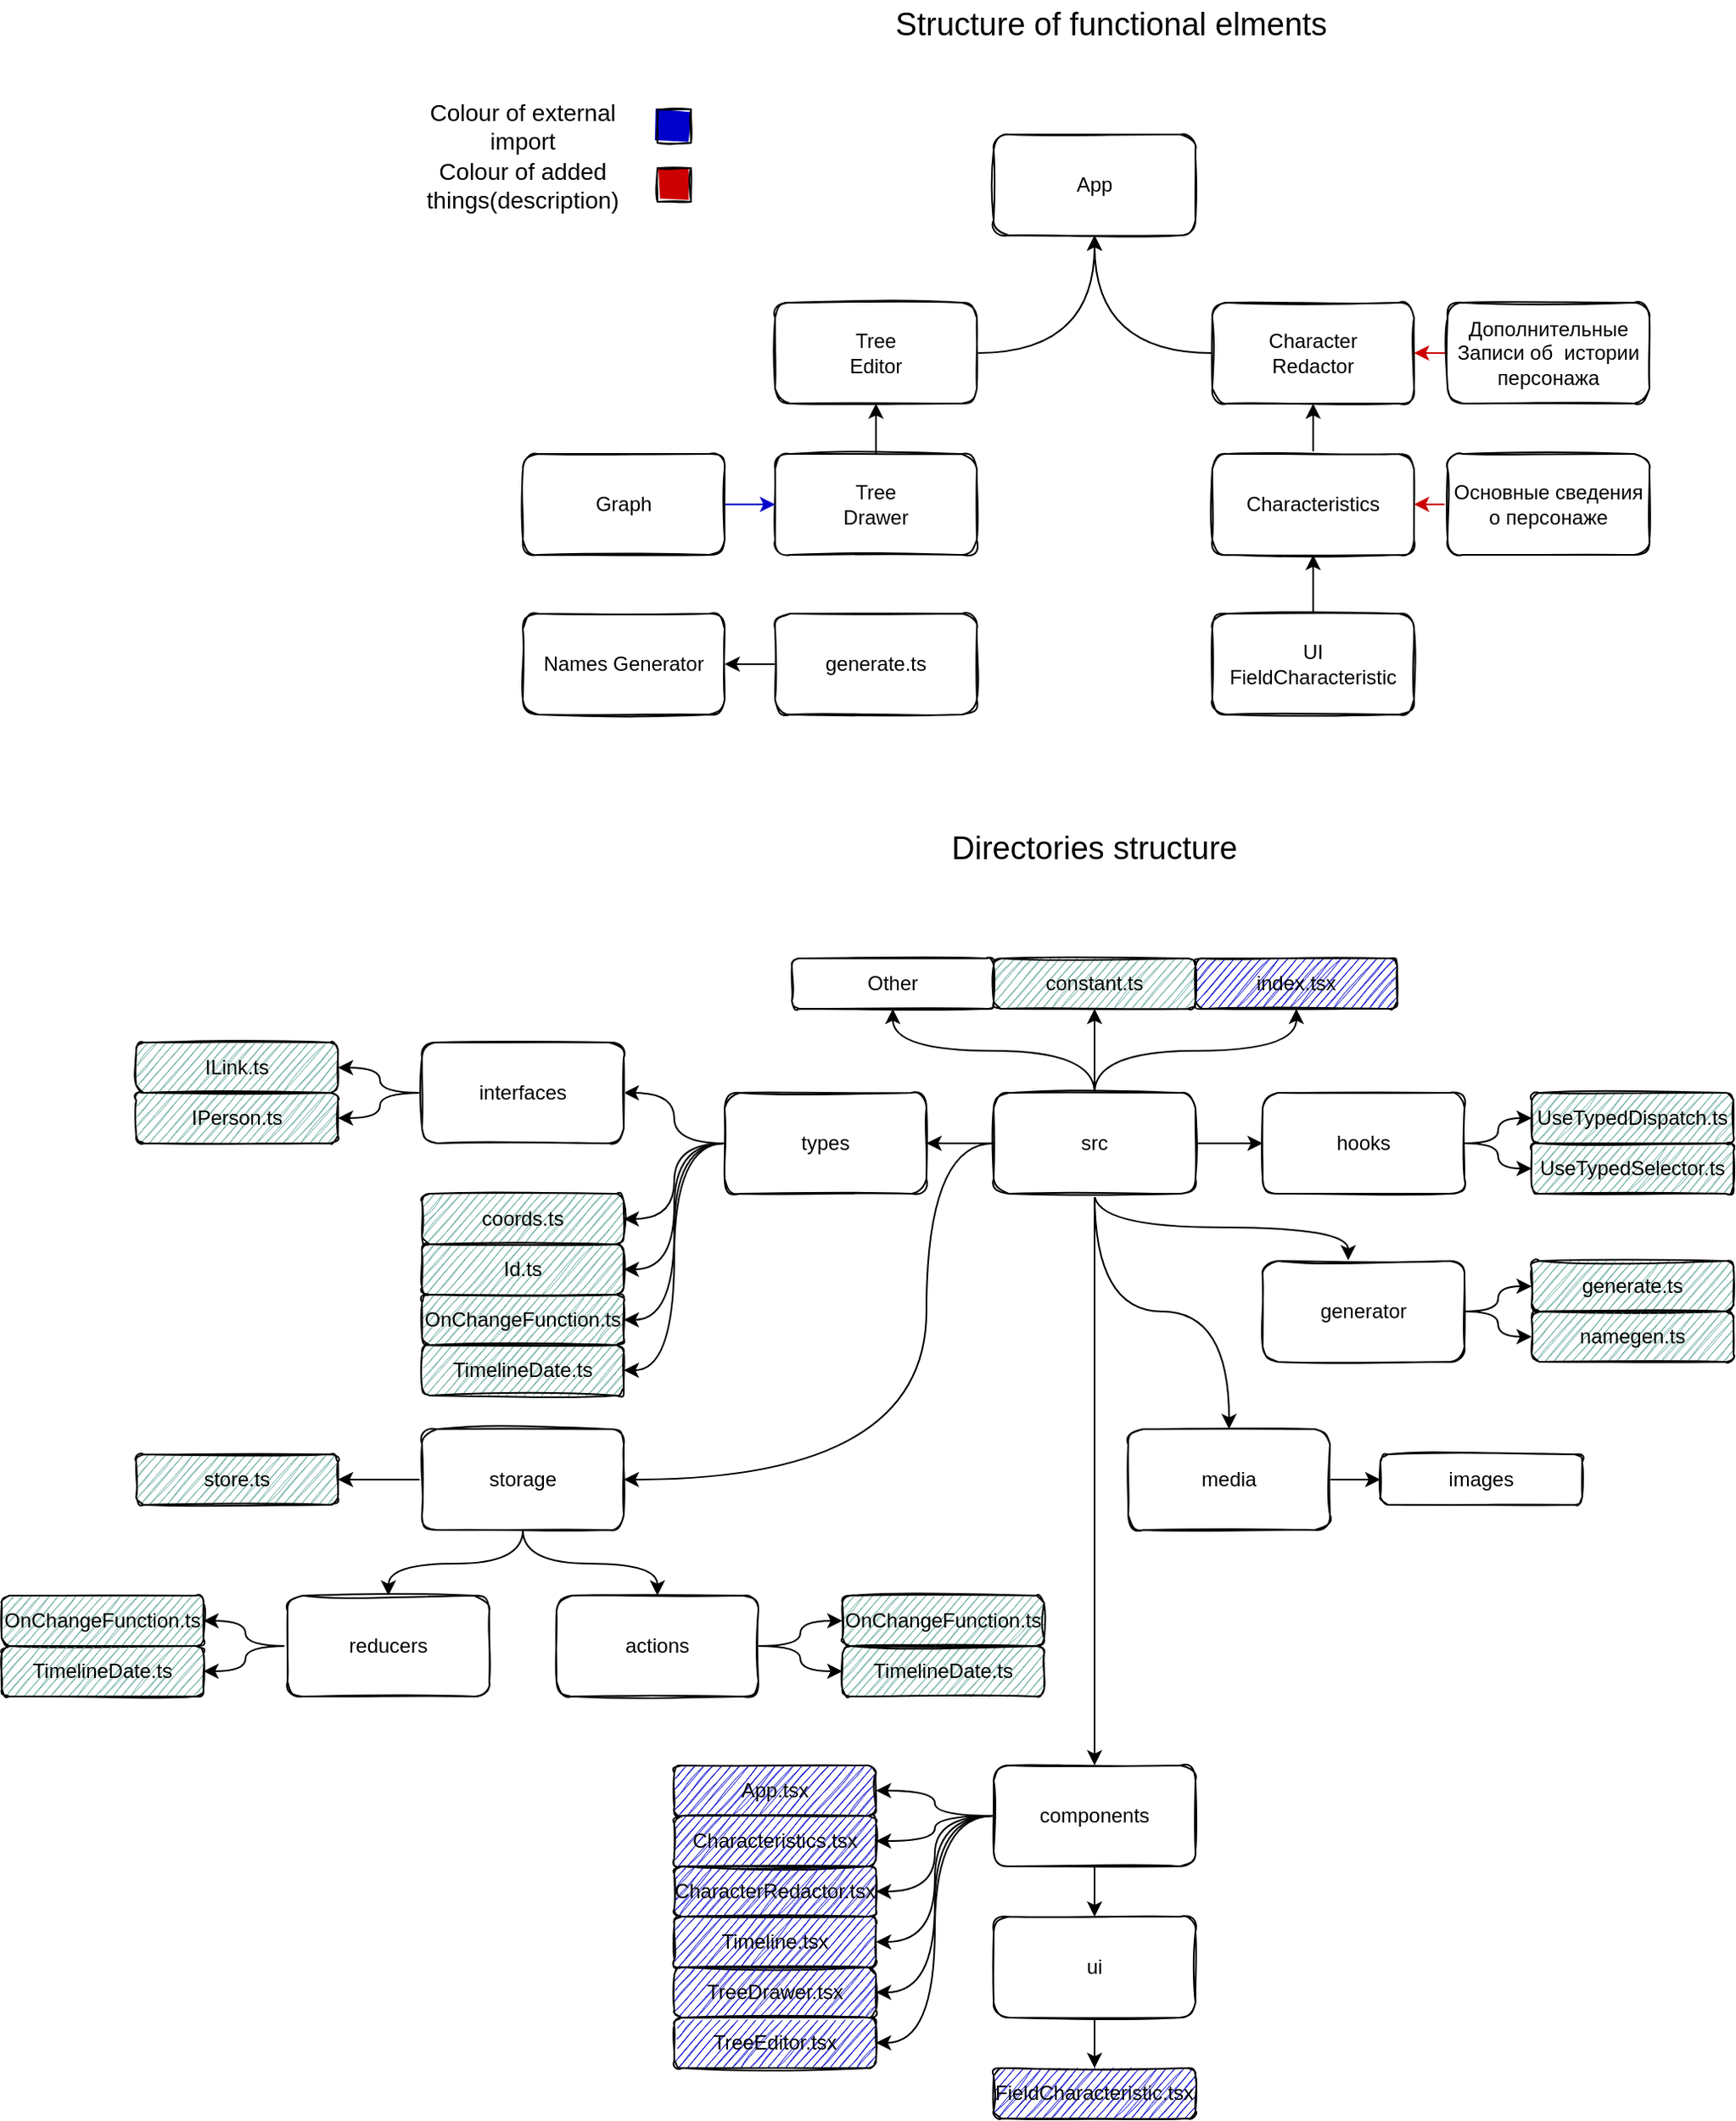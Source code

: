 <mxfile version="16.2.1" type="github"><diagram id="7ObSSsmgJf0qnoLHHlOb" name="Page-1"><mxGraphModel dx="1758" dy="547" grid="1" gridSize="10" guides="1" tooltips="1" connect="1" arrows="1" fold="1" page="1" pageScale="1" pageWidth="827" pageHeight="1169" math="0" shadow="0"><root><mxCell id="0"/><mxCell id="1" parent="0"/><mxCell id="rPJPvTeNpvQlyxd1SsPk-1" value="&lt;div&gt;App&lt;/div&gt;" style="rounded=1;whiteSpace=wrap;html=1;shadow=0;sketch=1;glass=0;" vertex="1" parent="1"><mxGeometry x="340" y="300" width="120" height="60" as="geometry"/></mxCell><mxCell id="rPJPvTeNpvQlyxd1SsPk-5" style="edgeStyle=orthogonalEdgeStyle;orthogonalLoop=1;jettySize=auto;html=1;fontFamily=Helvetica;fontSize=12;fontColor=default;curved=1;" edge="1" parent="1" source="rPJPvTeNpvQlyxd1SsPk-2" target="rPJPvTeNpvQlyxd1SsPk-1"><mxGeometry relative="1" as="geometry"/></mxCell><mxCell id="rPJPvTeNpvQlyxd1SsPk-2" value="&lt;div&gt;Tree&lt;/div&gt;&lt;div&gt;Editor&lt;/div&gt;" style="rounded=1;whiteSpace=wrap;html=1;shadow=0;sketch=1;glass=0;" vertex="1" parent="1"><mxGeometry x="210" y="400" width="120" height="60" as="geometry"/></mxCell><mxCell id="rPJPvTeNpvQlyxd1SsPk-6" style="edgeStyle=orthogonalEdgeStyle;orthogonalLoop=1;jettySize=auto;html=1;fontFamily=Helvetica;fontSize=12;fontColor=default;curved=1;" edge="1" parent="1" source="rPJPvTeNpvQlyxd1SsPk-3" target="rPJPvTeNpvQlyxd1SsPk-1"><mxGeometry relative="1" as="geometry"/></mxCell><mxCell id="rPJPvTeNpvQlyxd1SsPk-3" value="&lt;div&gt;Character&lt;/div&gt;&lt;div&gt;Redactor&lt;/div&gt;" style="rounded=1;whiteSpace=wrap;html=1;shadow=0;sketch=1;glass=0;" vertex="1" parent="1"><mxGeometry x="470" y="400" width="120" height="60" as="geometry"/></mxCell><mxCell id="rPJPvTeNpvQlyxd1SsPk-10" style="edgeStyle=orthogonalEdgeStyle;curved=1;orthogonalLoop=1;jettySize=auto;html=1;entryX=0.5;entryY=1;entryDx=0;entryDy=0;fontFamily=Helvetica;fontSize=12;fontColor=default;" edge="1" parent="1" source="rPJPvTeNpvQlyxd1SsPk-7" target="rPJPvTeNpvQlyxd1SsPk-3"><mxGeometry relative="1" as="geometry"/></mxCell><mxCell id="rPJPvTeNpvQlyxd1SsPk-7" value="Characteristics" style="rounded=1;whiteSpace=wrap;html=1;shadow=0;sketch=1;glass=0;" vertex="1" parent="1"><mxGeometry x="470" y="490" width="120" height="60" as="geometry"/></mxCell><mxCell id="rPJPvTeNpvQlyxd1SsPk-11" style="edgeStyle=orthogonalEdgeStyle;curved=1;orthogonalLoop=1;jettySize=auto;html=1;fontFamily=Helvetica;fontSize=12;fontColor=default;sketch=0;strokeColor=#CC0000;" edge="1" parent="1" source="rPJPvTeNpvQlyxd1SsPk-8" target="rPJPvTeNpvQlyxd1SsPk-3"><mxGeometry relative="1" as="geometry"/></mxCell><mxCell id="rPJPvTeNpvQlyxd1SsPk-8" value="&lt;div&gt;Дополнительные&lt;br&gt;&lt;/div&gt;&lt;div&gt;Записи об&amp;nbsp; истории персонажа&lt;/div&gt;" style="rounded=1;whiteSpace=wrap;html=1;shadow=0;sketch=1;glass=0;" vertex="1" parent="1"><mxGeometry x="610" y="400" width="120" height="60" as="geometry"/></mxCell><mxCell id="rPJPvTeNpvQlyxd1SsPk-12" style="edgeStyle=orthogonalEdgeStyle;curved=1;sketch=0;orthogonalLoop=1;jettySize=auto;html=1;entryX=0.5;entryY=1;entryDx=0;entryDy=0;fontFamily=Helvetica;fontSize=12;fontColor=default;strokeColor=#000000;" edge="1" parent="1" source="rPJPvTeNpvQlyxd1SsPk-9" target="rPJPvTeNpvQlyxd1SsPk-7"><mxGeometry relative="1" as="geometry"/></mxCell><mxCell id="rPJPvTeNpvQlyxd1SsPk-9" value="&lt;div&gt;UI&lt;/div&gt;&lt;div&gt;FieldCharacteristic&lt;br&gt;&lt;/div&gt;" style="rounded=1;whiteSpace=wrap;html=1;shadow=0;sketch=1;glass=0;" vertex="1" parent="1"><mxGeometry x="470" y="585" width="120" height="60" as="geometry"/></mxCell><mxCell id="rPJPvTeNpvQlyxd1SsPk-16" style="edgeStyle=orthogonalEdgeStyle;curved=1;sketch=0;orthogonalLoop=1;jettySize=auto;html=1;fontFamily=Helvetica;fontSize=12;fontColor=default;strokeColor=#CC0000;" edge="1" parent="1" source="rPJPvTeNpvQlyxd1SsPk-15" target="rPJPvTeNpvQlyxd1SsPk-7"><mxGeometry relative="1" as="geometry"/></mxCell><mxCell id="rPJPvTeNpvQlyxd1SsPk-15" value="&lt;div&gt;Основные сведения о персонаже&lt;/div&gt;" style="rounded=1;whiteSpace=wrap;html=1;shadow=0;sketch=1;glass=0;" vertex="1" parent="1"><mxGeometry x="610" y="490" width="120" height="60" as="geometry"/></mxCell><mxCell id="rPJPvTeNpvQlyxd1SsPk-18" style="edgeStyle=orthogonalEdgeStyle;curved=1;sketch=0;orthogonalLoop=1;jettySize=auto;html=1;entryX=0.5;entryY=1;entryDx=0;entryDy=0;fontFamily=Helvetica;fontSize=12;fontColor=default;strokeColor=#000000;" edge="1" parent="1" source="rPJPvTeNpvQlyxd1SsPk-17" target="rPJPvTeNpvQlyxd1SsPk-2"><mxGeometry relative="1" as="geometry"/></mxCell><mxCell id="rPJPvTeNpvQlyxd1SsPk-17" value="&lt;div&gt;Tree&lt;/div&gt;&lt;div&gt;Drawer&lt;/div&gt;" style="rounded=1;whiteSpace=wrap;html=1;shadow=0;sketch=1;glass=0;" vertex="1" parent="1"><mxGeometry x="210" y="490" width="120" height="60" as="geometry"/></mxCell><mxCell id="rPJPvTeNpvQlyxd1SsPk-20" style="edgeStyle=orthogonalEdgeStyle;curved=1;sketch=0;orthogonalLoop=1;jettySize=auto;html=1;fontFamily=Helvetica;fontSize=12;fontColor=default;strokeColor=#0000CC;" edge="1" parent="1" source="rPJPvTeNpvQlyxd1SsPk-19" target="rPJPvTeNpvQlyxd1SsPk-17"><mxGeometry relative="1" as="geometry"/></mxCell><mxCell id="rPJPvTeNpvQlyxd1SsPk-19" value="Graph" style="rounded=1;whiteSpace=wrap;html=1;shadow=0;sketch=1;glass=0;" vertex="1" parent="1"><mxGeometry x="60" y="490" width="120" height="60" as="geometry"/></mxCell><mxCell id="rPJPvTeNpvQlyxd1SsPk-21" value="&lt;div&gt;Names Generator&lt;/div&gt;" style="rounded=1;whiteSpace=wrap;html=1;shadow=0;sketch=1;glass=0;" vertex="1" parent="1"><mxGeometry x="60" y="585" width="120" height="60" as="geometry"/></mxCell><mxCell id="rPJPvTeNpvQlyxd1SsPk-23" style="edgeStyle=orthogonalEdgeStyle;curved=1;sketch=0;orthogonalLoop=1;jettySize=auto;html=1;entryX=1;entryY=0.5;entryDx=0;entryDy=0;fontFamily=Helvetica;fontSize=12;fontColor=default;strokeColor=#000000;" edge="1" parent="1" source="rPJPvTeNpvQlyxd1SsPk-22" target="rPJPvTeNpvQlyxd1SsPk-21"><mxGeometry relative="1" as="geometry"/></mxCell><mxCell id="rPJPvTeNpvQlyxd1SsPk-22" value="generate.ts" style="rounded=1;whiteSpace=wrap;html=1;shadow=0;sketch=1;glass=0;" vertex="1" parent="1"><mxGeometry x="210" y="585" width="120" height="60" as="geometry"/></mxCell><mxCell id="rPJPvTeNpvQlyxd1SsPk-24" value="Structure of functional elments" style="text;html=1;strokeColor=none;fillColor=none;align=center;verticalAlign=middle;whiteSpace=wrap;rounded=0;shadow=0;glass=0;sketch=1;fontFamily=Helvetica;fontSize=19;fontColor=default;" vertex="1" parent="1"><mxGeometry x="260" y="220" width="300" height="30" as="geometry"/></mxCell><mxCell id="rPJPvTeNpvQlyxd1SsPk-27" value="Colour of external import" style="text;html=1;strokeColor=none;fillColor=none;align=center;verticalAlign=middle;whiteSpace=wrap;rounded=0;shadow=0;glass=0;sketch=1;fontFamily=Helvetica;fontSize=14;fontColor=default;" vertex="1" parent="1"><mxGeometry y="280" width="120" height="30" as="geometry"/></mxCell><mxCell id="rPJPvTeNpvQlyxd1SsPk-28" value="Colour of added things(description)" style="text;html=1;strokeColor=none;fillColor=none;align=center;verticalAlign=middle;whiteSpace=wrap;rounded=0;shadow=0;glass=0;sketch=1;fontFamily=Helvetica;fontSize=14;fontColor=default;" vertex="1" parent="1"><mxGeometry y="315" width="120" height="30" as="geometry"/></mxCell><mxCell id="rPJPvTeNpvQlyxd1SsPk-29" value="" style="rounded=0;whiteSpace=wrap;html=1;shadow=0;glass=0;sketch=1;fontFamily=Helvetica;fontSize=14;fontColor=default;strokeColor=default;fillColor=#0000CC;fillStyle=solid;" vertex="1" parent="1"><mxGeometry x="140" y="285" width="20" height="20" as="geometry"/></mxCell><mxCell id="rPJPvTeNpvQlyxd1SsPk-30" value="" style="rounded=0;whiteSpace=wrap;html=1;shadow=0;glass=0;sketch=1;fontFamily=Helvetica;fontSize=14;fontColor=default;strokeColor=default;fillColor=#CC0000;fillStyle=solid;" vertex="1" parent="1"><mxGeometry x="140" y="320" width="20" height="20" as="geometry"/></mxCell><mxCell id="rPJPvTeNpvQlyxd1SsPk-31" value="Directories structure" style="text;html=1;strokeColor=none;fillColor=none;align=center;verticalAlign=middle;whiteSpace=wrap;rounded=0;shadow=0;glass=0;sketch=1;fillStyle=solid;fontFamily=Helvetica;fontSize=19;fontColor=default;" vertex="1" parent="1"><mxGeometry x="310" y="710" width="180" height="30" as="geometry"/></mxCell><mxCell id="rPJPvTeNpvQlyxd1SsPk-44" style="edgeStyle=orthogonalEdgeStyle;curved=1;sketch=0;orthogonalLoop=1;jettySize=auto;html=1;fontFamily=Helvetica;fontSize=19;fontColor=default;strokeColor=#000000;" edge="1" parent="1" source="rPJPvTeNpvQlyxd1SsPk-32" target="rPJPvTeNpvQlyxd1SsPk-33"><mxGeometry relative="1" as="geometry"/></mxCell><mxCell id="rPJPvTeNpvQlyxd1SsPk-45" style="edgeStyle=orthogonalEdgeStyle;curved=1;sketch=0;orthogonalLoop=1;jettySize=auto;html=1;entryX=0.424;entryY=-0.007;entryDx=0;entryDy=0;entryPerimeter=0;fontFamily=Helvetica;fontSize=19;fontColor=default;strokeColor=#000000;" edge="1" parent="1" source="rPJPvTeNpvQlyxd1SsPk-32" target="rPJPvTeNpvQlyxd1SsPk-34"><mxGeometry relative="1" as="geometry"><Array as="points"><mxPoint x="400" y="950"/><mxPoint x="551" y="950"/></Array></mxGeometry></mxCell><mxCell id="rPJPvTeNpvQlyxd1SsPk-46" style="edgeStyle=orthogonalEdgeStyle;curved=1;sketch=0;orthogonalLoop=1;jettySize=auto;html=1;fontFamily=Helvetica;fontSize=19;fontColor=default;strokeColor=#000000;" edge="1" parent="1" source="rPJPvTeNpvQlyxd1SsPk-32" target="rPJPvTeNpvQlyxd1SsPk-35"><mxGeometry relative="1" as="geometry"/></mxCell><mxCell id="rPJPvTeNpvQlyxd1SsPk-47" style="edgeStyle=orthogonalEdgeStyle;sketch=0;orthogonalLoop=1;jettySize=auto;html=1;fontFamily=Helvetica;fontSize=19;fontColor=default;strokeColor=#000000;curved=1;" edge="1" parent="1" source="rPJPvTeNpvQlyxd1SsPk-32" target="rPJPvTeNpvQlyxd1SsPk-36"><mxGeometry relative="1" as="geometry"/></mxCell><mxCell id="rPJPvTeNpvQlyxd1SsPk-50" style="edgeStyle=orthogonalEdgeStyle;curved=1;sketch=0;orthogonalLoop=1;jettySize=auto;html=1;entryX=0.5;entryY=1;entryDx=0;entryDy=0;fontFamily=Helvetica;fontSize=19;fontColor=default;strokeColor=#000000;" edge="1" parent="1" source="rPJPvTeNpvQlyxd1SsPk-32" target="rPJPvTeNpvQlyxd1SsPk-41"><mxGeometry relative="1" as="geometry"/></mxCell><mxCell id="rPJPvTeNpvQlyxd1SsPk-51" style="edgeStyle=orthogonalEdgeStyle;curved=1;sketch=0;orthogonalLoop=1;jettySize=auto;html=1;fontFamily=Helvetica;fontSize=19;fontColor=default;strokeColor=#000000;" edge="1" parent="1" source="rPJPvTeNpvQlyxd1SsPk-32" target="rPJPvTeNpvQlyxd1SsPk-40"><mxGeometry relative="1" as="geometry"/></mxCell><mxCell id="rPJPvTeNpvQlyxd1SsPk-52" style="edgeStyle=orthogonalEdgeStyle;curved=1;sketch=0;orthogonalLoop=1;jettySize=auto;html=1;fontFamily=Helvetica;fontSize=19;fontColor=default;strokeColor=#000000;" edge="1" parent="1" source="rPJPvTeNpvQlyxd1SsPk-32" target="rPJPvTeNpvQlyxd1SsPk-39"><mxGeometry relative="1" as="geometry"/></mxCell><mxCell id="rPJPvTeNpvQlyxd1SsPk-54" style="edgeStyle=orthogonalEdgeStyle;curved=1;sketch=0;orthogonalLoop=1;jettySize=auto;html=1;fontFamily=Helvetica;fontSize=19;fontColor=default;strokeColor=#000000;" edge="1" parent="1" source="rPJPvTeNpvQlyxd1SsPk-32" target="rPJPvTeNpvQlyxd1SsPk-38"><mxGeometry relative="1" as="geometry"/></mxCell><mxCell id="rPJPvTeNpvQlyxd1SsPk-85" style="edgeStyle=orthogonalEdgeStyle;curved=1;sketch=0;orthogonalLoop=1;jettySize=auto;html=1;fontFamily=Helvetica;fontSize=19;fontColor=default;startArrow=none;startFill=0;endArrow=classic;endFill=1;strokeColor=#000000;" edge="1" parent="1" source="rPJPvTeNpvQlyxd1SsPk-32" target="rPJPvTeNpvQlyxd1SsPk-37"><mxGeometry relative="1" as="geometry"><Array as="points"><mxPoint x="300" y="900"/><mxPoint x="300" y="1100"/></Array></mxGeometry></mxCell><mxCell id="rPJPvTeNpvQlyxd1SsPk-32" value="src" style="rounded=1;whiteSpace=wrap;html=1;shadow=0;sketch=1;glass=0;" vertex="1" parent="1"><mxGeometry x="340" y="870" width="120" height="60" as="geometry"/></mxCell><mxCell id="rPJPvTeNpvQlyxd1SsPk-109" style="edgeStyle=orthogonalEdgeStyle;curved=1;sketch=0;orthogonalLoop=1;jettySize=auto;html=1;entryX=1;entryY=0.5;entryDx=0;entryDy=0;fontFamily=Helvetica;fontSize=19;fontColor=default;startArrow=none;startFill=0;endArrow=classic;endFill=1;strokeColor=#000000;" edge="1" parent="1" source="rPJPvTeNpvQlyxd1SsPk-33" target="rPJPvTeNpvQlyxd1SsPk-102"><mxGeometry relative="1" as="geometry"/></mxCell><mxCell id="rPJPvTeNpvQlyxd1SsPk-110" style="edgeStyle=orthogonalEdgeStyle;curved=1;sketch=0;orthogonalLoop=1;jettySize=auto;html=1;entryX=1;entryY=0.5;entryDx=0;entryDy=0;fontFamily=Helvetica;fontSize=19;fontColor=default;startArrow=none;startFill=0;endArrow=classic;endFill=1;strokeColor=#000000;" edge="1" parent="1" source="rPJPvTeNpvQlyxd1SsPk-33" target="rPJPvTeNpvQlyxd1SsPk-104"><mxGeometry relative="1" as="geometry"/></mxCell><mxCell id="rPJPvTeNpvQlyxd1SsPk-111" style="edgeStyle=orthogonalEdgeStyle;curved=1;sketch=0;orthogonalLoop=1;jettySize=auto;html=1;entryX=1;entryY=0.5;entryDx=0;entryDy=0;fontFamily=Helvetica;fontSize=19;fontColor=default;startArrow=none;startFill=0;endArrow=classic;endFill=1;strokeColor=#000000;" edge="1" parent="1" source="rPJPvTeNpvQlyxd1SsPk-33" target="rPJPvTeNpvQlyxd1SsPk-105"><mxGeometry relative="1" as="geometry"/></mxCell><mxCell id="rPJPvTeNpvQlyxd1SsPk-112" style="edgeStyle=orthogonalEdgeStyle;curved=1;sketch=0;orthogonalLoop=1;jettySize=auto;html=1;entryX=1;entryY=0.5;entryDx=0;entryDy=0;fontFamily=Helvetica;fontSize=19;fontColor=default;startArrow=none;startFill=0;endArrow=classic;endFill=1;strokeColor=#000000;" edge="1" parent="1" source="rPJPvTeNpvQlyxd1SsPk-33" target="rPJPvTeNpvQlyxd1SsPk-106"><mxGeometry relative="1" as="geometry"/></mxCell><mxCell id="rPJPvTeNpvQlyxd1SsPk-113" style="edgeStyle=orthogonalEdgeStyle;curved=1;sketch=0;orthogonalLoop=1;jettySize=auto;html=1;entryX=1;entryY=0.5;entryDx=0;entryDy=0;fontFamily=Helvetica;fontSize=19;fontColor=default;startArrow=none;startFill=0;endArrow=classic;endFill=1;strokeColor=#000000;" edge="1" parent="1" source="rPJPvTeNpvQlyxd1SsPk-33" target="rPJPvTeNpvQlyxd1SsPk-107"><mxGeometry relative="1" as="geometry"/></mxCell><mxCell id="rPJPvTeNpvQlyxd1SsPk-114" style="edgeStyle=orthogonalEdgeStyle;curved=1;sketch=0;orthogonalLoop=1;jettySize=auto;html=1;entryX=1;entryY=0.5;entryDx=0;entryDy=0;fontFamily=Helvetica;fontSize=19;fontColor=default;startArrow=none;startFill=0;endArrow=classic;endFill=1;strokeColor=#000000;" edge="1" parent="1" source="rPJPvTeNpvQlyxd1SsPk-33" target="rPJPvTeNpvQlyxd1SsPk-108"><mxGeometry relative="1" as="geometry"/></mxCell><mxCell id="rPJPvTeNpvQlyxd1SsPk-115" style="edgeStyle=orthogonalEdgeStyle;curved=1;sketch=0;orthogonalLoop=1;jettySize=auto;html=1;fontFamily=Helvetica;fontSize=19;fontColor=default;startArrow=none;startFill=0;endArrow=classic;endFill=1;strokeColor=#000000;" edge="1" parent="1" source="rPJPvTeNpvQlyxd1SsPk-33" target="rPJPvTeNpvQlyxd1SsPk-101"><mxGeometry relative="1" as="geometry"/></mxCell><mxCell id="rPJPvTeNpvQlyxd1SsPk-33" value="components" style="rounded=1;whiteSpace=wrap;html=1;shadow=0;sketch=1;glass=0;" vertex="1" parent="1"><mxGeometry x="340" y="1270" width="120" height="60" as="geometry"/></mxCell><mxCell id="rPJPvTeNpvQlyxd1SsPk-80" style="edgeStyle=orthogonalEdgeStyle;curved=1;sketch=0;orthogonalLoop=1;jettySize=auto;html=1;entryX=0;entryY=0.5;entryDx=0;entryDy=0;fontFamily=Helvetica;fontSize=19;fontColor=default;startArrow=none;startFill=0;endArrow=classic;endFill=1;strokeColor=#000000;" edge="1" parent="1" source="rPJPvTeNpvQlyxd1SsPk-34" target="rPJPvTeNpvQlyxd1SsPk-78"><mxGeometry relative="1" as="geometry"/></mxCell><mxCell id="rPJPvTeNpvQlyxd1SsPk-81" style="edgeStyle=orthogonalEdgeStyle;curved=1;sketch=0;orthogonalLoop=1;jettySize=auto;html=1;entryX=0;entryY=0.5;entryDx=0;entryDy=0;fontFamily=Helvetica;fontSize=19;fontColor=default;startArrow=none;startFill=0;endArrow=classic;endFill=1;strokeColor=#000000;" edge="1" parent="1" source="rPJPvTeNpvQlyxd1SsPk-34" target="rPJPvTeNpvQlyxd1SsPk-79"><mxGeometry relative="1" as="geometry"/></mxCell><mxCell id="rPJPvTeNpvQlyxd1SsPk-34" value="generator" style="rounded=1;whiteSpace=wrap;html=1;shadow=0;sketch=1;glass=0;" vertex="1" parent="1"><mxGeometry x="500" y="970" width="120" height="60" as="geometry"/></mxCell><mxCell id="rPJPvTeNpvQlyxd1SsPk-71" style="edgeStyle=orthogonalEdgeStyle;curved=1;sketch=0;orthogonalLoop=1;jettySize=auto;html=1;entryX=0;entryY=0.5;entryDx=0;entryDy=0;fontFamily=Helvetica;fontSize=19;fontColor=default;strokeColor=#000000;" edge="1" parent="1" source="rPJPvTeNpvQlyxd1SsPk-35" target="rPJPvTeNpvQlyxd1SsPk-69"><mxGeometry relative="1" as="geometry"/></mxCell><mxCell id="rPJPvTeNpvQlyxd1SsPk-72" style="edgeStyle=orthogonalEdgeStyle;curved=1;sketch=0;orthogonalLoop=1;jettySize=auto;html=1;exitX=1;exitY=0.5;exitDx=0;exitDy=0;fontFamily=Helvetica;fontSize=19;fontColor=default;strokeColor=#000000;" edge="1" parent="1" source="rPJPvTeNpvQlyxd1SsPk-35" target="rPJPvTeNpvQlyxd1SsPk-70"><mxGeometry relative="1" as="geometry"/></mxCell><mxCell id="rPJPvTeNpvQlyxd1SsPk-35" value="hooks" style="rounded=1;whiteSpace=wrap;html=1;shadow=0;sketch=1;glass=0;" vertex="1" parent="1"><mxGeometry x="500" y="870" width="120" height="60" as="geometry"/></mxCell><mxCell id="rPJPvTeNpvQlyxd1SsPk-84" style="edgeStyle=orthogonalEdgeStyle;curved=1;sketch=0;orthogonalLoop=1;jettySize=auto;html=1;fontFamily=Helvetica;fontSize=19;fontColor=default;startArrow=none;startFill=0;endArrow=classic;endFill=1;strokeColor=#000000;" edge="1" parent="1" source="rPJPvTeNpvQlyxd1SsPk-36" target="rPJPvTeNpvQlyxd1SsPk-83"><mxGeometry relative="1" as="geometry"/></mxCell><mxCell id="rPJPvTeNpvQlyxd1SsPk-36" value="media" style="rounded=1;whiteSpace=wrap;html=1;shadow=0;sketch=1;glass=0;" vertex="1" parent="1"><mxGeometry x="420" y="1070" width="120" height="60" as="geometry"/></mxCell><mxCell id="rPJPvTeNpvQlyxd1SsPk-56" style="edgeStyle=orthogonalEdgeStyle;curved=1;sketch=0;orthogonalLoop=1;jettySize=auto;html=1;fontFamily=Helvetica;fontSize=19;fontColor=default;strokeColor=#000000;" edge="1" parent="1" source="rPJPvTeNpvQlyxd1SsPk-38" target="rPJPvTeNpvQlyxd1SsPk-55"><mxGeometry relative="1" as="geometry"/></mxCell><mxCell id="rPJPvTeNpvQlyxd1SsPk-61" style="edgeStyle=orthogonalEdgeStyle;curved=1;sketch=0;orthogonalLoop=1;jettySize=auto;html=1;entryX=1;entryY=0.5;entryDx=0;entryDy=0;fontFamily=Helvetica;fontSize=19;fontColor=default;strokeColor=#000000;" edge="1" parent="1" source="rPJPvTeNpvQlyxd1SsPk-38" target="rPJPvTeNpvQlyxd1SsPk-57"><mxGeometry relative="1" as="geometry"/></mxCell><mxCell id="rPJPvTeNpvQlyxd1SsPk-62" style="edgeStyle=orthogonalEdgeStyle;curved=1;sketch=0;orthogonalLoop=1;jettySize=auto;html=1;entryX=1;entryY=0.5;entryDx=0;entryDy=0;fontFamily=Helvetica;fontSize=19;fontColor=default;strokeColor=#000000;" edge="1" parent="1" source="rPJPvTeNpvQlyxd1SsPk-38" target="rPJPvTeNpvQlyxd1SsPk-58"><mxGeometry relative="1" as="geometry"/></mxCell><mxCell id="rPJPvTeNpvQlyxd1SsPk-63" style="edgeStyle=orthogonalEdgeStyle;curved=1;sketch=0;orthogonalLoop=1;jettySize=auto;html=1;entryX=1;entryY=0.5;entryDx=0;entryDy=0;fontFamily=Helvetica;fontSize=19;fontColor=default;strokeColor=#000000;" edge="1" parent="1" source="rPJPvTeNpvQlyxd1SsPk-38" target="rPJPvTeNpvQlyxd1SsPk-59"><mxGeometry relative="1" as="geometry"/></mxCell><mxCell id="rPJPvTeNpvQlyxd1SsPk-64" style="edgeStyle=orthogonalEdgeStyle;curved=1;sketch=0;orthogonalLoop=1;jettySize=auto;html=1;entryX=1;entryY=0.5;entryDx=0;entryDy=0;fontFamily=Helvetica;fontSize=19;fontColor=default;strokeColor=#000000;" edge="1" parent="1" source="rPJPvTeNpvQlyxd1SsPk-38" target="rPJPvTeNpvQlyxd1SsPk-60"><mxGeometry relative="1" as="geometry"/></mxCell><mxCell id="rPJPvTeNpvQlyxd1SsPk-38" value="types" style="rounded=1;whiteSpace=wrap;html=1;shadow=0;sketch=1;glass=0;" vertex="1" parent="1"><mxGeometry x="180" y="870" width="120" height="60" as="geometry"/></mxCell><mxCell id="rPJPvTeNpvQlyxd1SsPk-39" value="constant.ts" style="rounded=1;whiteSpace=wrap;html=1;shadow=0;sketch=1;glass=0;fillColor=#67AB9F;fillStyle=auto;" vertex="1" parent="1"><mxGeometry x="340" y="790" width="120" height="30" as="geometry"/></mxCell><mxCell id="rPJPvTeNpvQlyxd1SsPk-40" value="index.tsx" style="rounded=1;whiteSpace=wrap;html=1;shadow=0;sketch=1;glass=0;fillColor=#0000CC;" vertex="1" parent="1"><mxGeometry x="460" y="790" width="120" height="30" as="geometry"/></mxCell><mxCell id="rPJPvTeNpvQlyxd1SsPk-41" value="Other" style="rounded=1;whiteSpace=wrap;html=1;shadow=0;sketch=1;glass=0;" vertex="1" parent="1"><mxGeometry x="220" y="790" width="120" height="30" as="geometry"/></mxCell><mxCell id="rPJPvTeNpvQlyxd1SsPk-89" style="edgeStyle=orthogonalEdgeStyle;curved=1;sketch=0;orthogonalLoop=1;jettySize=auto;html=1;fontFamily=Helvetica;fontSize=19;fontColor=default;startArrow=none;startFill=0;endArrow=classic;endFill=1;strokeColor=#000000;" edge="1" parent="1" source="rPJPvTeNpvQlyxd1SsPk-37" target="rPJPvTeNpvQlyxd1SsPk-88"><mxGeometry relative="1" as="geometry"/></mxCell><mxCell id="rPJPvTeNpvQlyxd1SsPk-91" style="edgeStyle=orthogonalEdgeStyle;curved=1;sketch=0;orthogonalLoop=1;jettySize=auto;html=1;entryX=0.5;entryY=0;entryDx=0;entryDy=0;fontFamily=Helvetica;fontSize=19;fontColor=default;startArrow=none;startFill=0;endArrow=classic;endFill=1;strokeColor=#000000;" edge="1" parent="1" source="rPJPvTeNpvQlyxd1SsPk-37" target="rPJPvTeNpvQlyxd1SsPk-86"><mxGeometry relative="1" as="geometry"/></mxCell><mxCell id="rPJPvTeNpvQlyxd1SsPk-100" style="edgeStyle=orthogonalEdgeStyle;curved=1;sketch=0;orthogonalLoop=1;jettySize=auto;html=1;fontFamily=Helvetica;fontSize=19;fontColor=default;startArrow=none;startFill=0;endArrow=classic;endFill=1;strokeColor=#000000;" edge="1" parent="1" source="rPJPvTeNpvQlyxd1SsPk-37" target="rPJPvTeNpvQlyxd1SsPk-87"><mxGeometry relative="1" as="geometry"/></mxCell><mxCell id="rPJPvTeNpvQlyxd1SsPk-37" value="storage" style="rounded=1;whiteSpace=wrap;html=1;shadow=0;sketch=1;glass=0;" vertex="1" parent="1"><mxGeometry y="1070" width="120" height="60" as="geometry"/></mxCell><mxCell id="rPJPvTeNpvQlyxd1SsPk-67" style="edgeStyle=orthogonalEdgeStyle;curved=1;sketch=0;orthogonalLoop=1;jettySize=auto;html=1;entryX=1;entryY=0.5;entryDx=0;entryDy=0;fontFamily=Helvetica;fontSize=19;fontColor=default;strokeColor=#000000;" edge="1" parent="1" source="rPJPvTeNpvQlyxd1SsPk-55" target="rPJPvTeNpvQlyxd1SsPk-65"><mxGeometry relative="1" as="geometry"/></mxCell><mxCell id="rPJPvTeNpvQlyxd1SsPk-68" style="edgeStyle=orthogonalEdgeStyle;curved=1;sketch=0;orthogonalLoop=1;jettySize=auto;html=1;entryX=1;entryY=0.5;entryDx=0;entryDy=0;fontFamily=Helvetica;fontSize=19;fontColor=default;strokeColor=#000000;" edge="1" parent="1" source="rPJPvTeNpvQlyxd1SsPk-55" target="rPJPvTeNpvQlyxd1SsPk-66"><mxGeometry relative="1" as="geometry"/></mxCell><mxCell id="rPJPvTeNpvQlyxd1SsPk-55" value="interfaces" style="rounded=1;whiteSpace=wrap;html=1;shadow=0;sketch=1;glass=0;" vertex="1" parent="1"><mxGeometry y="840" width="120" height="60" as="geometry"/></mxCell><mxCell id="rPJPvTeNpvQlyxd1SsPk-57" value="coords.ts" style="rounded=1;whiteSpace=wrap;html=1;shadow=0;sketch=1;glass=0;fillColor=#67AB9F;fillStyle=auto;" vertex="1" parent="1"><mxGeometry y="930" width="120" height="30" as="geometry"/></mxCell><mxCell id="rPJPvTeNpvQlyxd1SsPk-58" value="Id.ts" style="rounded=1;whiteSpace=wrap;html=1;shadow=0;sketch=1;glass=0;fillColor=#67AB9F;fillStyle=auto;" vertex="1" parent="1"><mxGeometry y="960" width="120" height="30" as="geometry"/></mxCell><mxCell id="rPJPvTeNpvQlyxd1SsPk-59" value="&lt;div&gt;OnChangeFunction.ts&lt;/div&gt;" style="rounded=1;whiteSpace=wrap;html=1;shadow=0;sketch=1;glass=0;fillColor=#67AB9F;fillStyle=auto;" vertex="1" parent="1"><mxGeometry y="990" width="120" height="30" as="geometry"/></mxCell><mxCell id="rPJPvTeNpvQlyxd1SsPk-60" value="TimelineDate.ts" style="rounded=1;whiteSpace=wrap;html=1;shadow=0;sketch=1;glass=0;fillColor=#67AB9F;fillStyle=auto;" vertex="1" parent="1"><mxGeometry y="1020" width="120" height="30" as="geometry"/></mxCell><mxCell id="rPJPvTeNpvQlyxd1SsPk-65" value="ILink.ts" style="rounded=1;whiteSpace=wrap;html=1;shadow=0;sketch=1;glass=0;fillColor=#67AB9F;fillStyle=auto;" vertex="1" parent="1"><mxGeometry x="-170" y="840" width="120" height="30" as="geometry"/></mxCell><mxCell id="rPJPvTeNpvQlyxd1SsPk-66" value="IPerson.ts" style="rounded=1;whiteSpace=wrap;html=1;shadow=0;sketch=1;glass=0;fillColor=#67AB9F;fillStyle=auto;" vertex="1" parent="1"><mxGeometry x="-170" y="870" width="120" height="30" as="geometry"/></mxCell><mxCell id="rPJPvTeNpvQlyxd1SsPk-69" value="UseTypedDispatch.ts" style="rounded=1;whiteSpace=wrap;html=1;shadow=0;sketch=1;glass=0;fillColor=#67AB9F;fillStyle=auto;" vertex="1" parent="1"><mxGeometry x="660" y="870" width="120" height="30" as="geometry"/></mxCell><mxCell id="rPJPvTeNpvQlyxd1SsPk-70" value="UseTypedSelector.ts" style="rounded=1;whiteSpace=wrap;html=1;shadow=0;sketch=1;glass=0;fillColor=#67AB9F;fillStyle=auto;" vertex="1" parent="1"><mxGeometry x="660" y="900" width="120" height="30" as="geometry"/></mxCell><mxCell id="rPJPvTeNpvQlyxd1SsPk-78" value="generate.ts" style="rounded=1;whiteSpace=wrap;html=1;shadow=0;sketch=1;glass=0;fillColor=#67AB9F;fillStyle=auto;" vertex="1" parent="1"><mxGeometry x="660" y="970" width="120" height="30" as="geometry"/></mxCell><mxCell id="rPJPvTeNpvQlyxd1SsPk-79" value="namegen.ts" style="rounded=1;whiteSpace=wrap;html=1;shadow=0;sketch=1;glass=0;fillColor=#67AB9F;fillStyle=auto;" vertex="1" parent="1"><mxGeometry x="660" y="1000" width="120" height="30" as="geometry"/></mxCell><mxCell id="rPJPvTeNpvQlyxd1SsPk-83" value="images" style="rounded=1;whiteSpace=wrap;html=1;shadow=0;sketch=1;glass=0;" vertex="1" parent="1"><mxGeometry x="570" y="1085" width="120" height="30" as="geometry"/></mxCell><mxCell id="rPJPvTeNpvQlyxd1SsPk-96" style="edgeStyle=orthogonalEdgeStyle;curved=1;sketch=0;orthogonalLoop=1;jettySize=auto;html=1;entryX=0;entryY=0.5;entryDx=0;entryDy=0;fontFamily=Helvetica;fontSize=19;fontColor=default;startArrow=none;startFill=0;endArrow=classic;endFill=1;strokeColor=#000000;" edge="1" parent="1" source="rPJPvTeNpvQlyxd1SsPk-86" target="rPJPvTeNpvQlyxd1SsPk-92"><mxGeometry relative="1" as="geometry"/></mxCell><mxCell id="rPJPvTeNpvQlyxd1SsPk-97" style="edgeStyle=orthogonalEdgeStyle;curved=1;sketch=0;orthogonalLoop=1;jettySize=auto;html=1;entryX=0;entryY=0.5;entryDx=0;entryDy=0;fontFamily=Helvetica;fontSize=19;fontColor=default;startArrow=none;startFill=0;endArrow=classic;endFill=1;strokeColor=#000000;" edge="1" parent="1" source="rPJPvTeNpvQlyxd1SsPk-86" target="rPJPvTeNpvQlyxd1SsPk-93"><mxGeometry relative="1" as="geometry"/></mxCell><mxCell id="rPJPvTeNpvQlyxd1SsPk-86" value="actions" style="rounded=1;whiteSpace=wrap;html=1;shadow=0;sketch=1;glass=0;" vertex="1" parent="1"><mxGeometry x="80" y="1169" width="120" height="60" as="geometry"/></mxCell><mxCell id="rPJPvTeNpvQlyxd1SsPk-98" style="edgeStyle=orthogonalEdgeStyle;curved=1;sketch=0;orthogonalLoop=1;jettySize=auto;html=1;entryX=1;entryY=0.5;entryDx=0;entryDy=0;fontFamily=Helvetica;fontSize=19;fontColor=default;startArrow=none;startFill=0;endArrow=classic;endFill=1;strokeColor=#000000;" edge="1" parent="1" source="rPJPvTeNpvQlyxd1SsPk-87" target="rPJPvTeNpvQlyxd1SsPk-94"><mxGeometry relative="1" as="geometry"/></mxCell><mxCell id="rPJPvTeNpvQlyxd1SsPk-99" style="edgeStyle=orthogonalEdgeStyle;curved=1;sketch=0;orthogonalLoop=1;jettySize=auto;html=1;entryX=1;entryY=0.5;entryDx=0;entryDy=0;fontFamily=Helvetica;fontSize=19;fontColor=default;startArrow=none;startFill=0;endArrow=classic;endFill=1;strokeColor=#000000;" edge="1" parent="1" source="rPJPvTeNpvQlyxd1SsPk-87" target="rPJPvTeNpvQlyxd1SsPk-95"><mxGeometry relative="1" as="geometry"/></mxCell><mxCell id="rPJPvTeNpvQlyxd1SsPk-87" value="reducers" style="rounded=1;whiteSpace=wrap;html=1;shadow=0;sketch=1;glass=0;" vertex="1" parent="1"><mxGeometry x="-80" y="1169" width="120" height="60" as="geometry"/></mxCell><mxCell id="rPJPvTeNpvQlyxd1SsPk-88" value="store.ts" style="rounded=1;whiteSpace=wrap;html=1;shadow=0;sketch=1;glass=0;fillColor=#67AB9F;fillStyle=auto;" vertex="1" parent="1"><mxGeometry x="-170" y="1085" width="120" height="30" as="geometry"/></mxCell><mxCell id="rPJPvTeNpvQlyxd1SsPk-92" value="&lt;div&gt;OnChangeFunction.ts&lt;/div&gt;" style="rounded=1;whiteSpace=wrap;html=1;shadow=0;sketch=1;glass=0;fillColor=#67AB9F;fillStyle=auto;" vertex="1" parent="1"><mxGeometry x="250" y="1169" width="120" height="30" as="geometry"/></mxCell><mxCell id="rPJPvTeNpvQlyxd1SsPk-93" value="TimelineDate.ts" style="rounded=1;whiteSpace=wrap;html=1;shadow=0;sketch=1;glass=0;fillColor=#67AB9F;fillStyle=auto;" vertex="1" parent="1"><mxGeometry x="250" y="1199" width="120" height="30" as="geometry"/></mxCell><mxCell id="rPJPvTeNpvQlyxd1SsPk-94" value="&lt;div&gt;OnChangeFunction.ts&lt;/div&gt;" style="rounded=1;whiteSpace=wrap;html=1;shadow=0;sketch=1;glass=0;fillColor=#67AB9F;fillStyle=auto;" vertex="1" parent="1"><mxGeometry x="-250" y="1169" width="120" height="30" as="geometry"/></mxCell><mxCell id="rPJPvTeNpvQlyxd1SsPk-95" value="TimelineDate.ts" style="rounded=1;whiteSpace=wrap;html=1;shadow=0;sketch=1;glass=0;fillColor=#67AB9F;fillStyle=auto;" vertex="1" parent="1"><mxGeometry x="-250" y="1199" width="120" height="30" as="geometry"/></mxCell><mxCell id="rPJPvTeNpvQlyxd1SsPk-117" style="edgeStyle=orthogonalEdgeStyle;curved=1;sketch=0;orthogonalLoop=1;jettySize=auto;html=1;entryX=0.5;entryY=0;entryDx=0;entryDy=0;fontFamily=Helvetica;fontSize=19;fontColor=default;startArrow=none;startFill=0;endArrow=classic;endFill=1;strokeColor=#000000;" edge="1" parent="1" source="rPJPvTeNpvQlyxd1SsPk-101" target="rPJPvTeNpvQlyxd1SsPk-116"><mxGeometry relative="1" as="geometry"/></mxCell><mxCell id="rPJPvTeNpvQlyxd1SsPk-101" value="ui" style="rounded=1;whiteSpace=wrap;html=1;shadow=0;sketch=1;glass=0;" vertex="1" parent="1"><mxGeometry x="340" y="1360" width="120" height="60" as="geometry"/></mxCell><mxCell id="rPJPvTeNpvQlyxd1SsPk-102" value="App.tsx" style="rounded=1;whiteSpace=wrap;html=1;shadow=0;sketch=1;glass=0;fillColor=#0000CC;" vertex="1" parent="1"><mxGeometry x="150" y="1270" width="120" height="30" as="geometry"/></mxCell><mxCell id="rPJPvTeNpvQlyxd1SsPk-104" value="Characteristics.tsx" style="rounded=1;whiteSpace=wrap;html=1;shadow=0;sketch=1;glass=0;fillColor=#0000CC;" vertex="1" parent="1"><mxGeometry x="150" y="1300" width="120" height="30" as="geometry"/></mxCell><mxCell id="rPJPvTeNpvQlyxd1SsPk-105" value="CharacterRedactor.tsx" style="rounded=1;whiteSpace=wrap;html=1;shadow=0;sketch=1;glass=0;fillColor=#0000CC;" vertex="1" parent="1"><mxGeometry x="150" y="1330" width="120" height="30" as="geometry"/></mxCell><mxCell id="rPJPvTeNpvQlyxd1SsPk-106" value="Timeline.tsx" style="rounded=1;whiteSpace=wrap;html=1;shadow=0;sketch=1;glass=0;fillColor=#0000CC;" vertex="1" parent="1"><mxGeometry x="150" y="1360" width="120" height="30" as="geometry"/></mxCell><mxCell id="rPJPvTeNpvQlyxd1SsPk-107" value="TreeDrawer.tsx" style="rounded=1;whiteSpace=wrap;html=1;shadow=0;sketch=1;glass=0;fillColor=#0000CC;" vertex="1" parent="1"><mxGeometry x="150" y="1390" width="120" height="30" as="geometry"/></mxCell><mxCell id="rPJPvTeNpvQlyxd1SsPk-108" value="TreeEditor.tsx" style="rounded=1;whiteSpace=wrap;html=1;shadow=0;sketch=1;glass=0;fillColor=#0000CC;" vertex="1" parent="1"><mxGeometry x="150" y="1420" width="120" height="30" as="geometry"/></mxCell><mxCell id="rPJPvTeNpvQlyxd1SsPk-116" value="FieldCharacteristic.tsx" style="rounded=1;whiteSpace=wrap;html=1;shadow=0;sketch=1;glass=0;fillColor=#0000CC;" vertex="1" parent="1"><mxGeometry x="340" y="1450" width="120" height="30" as="geometry"/></mxCell></root></mxGraphModel></diagram></mxfile>